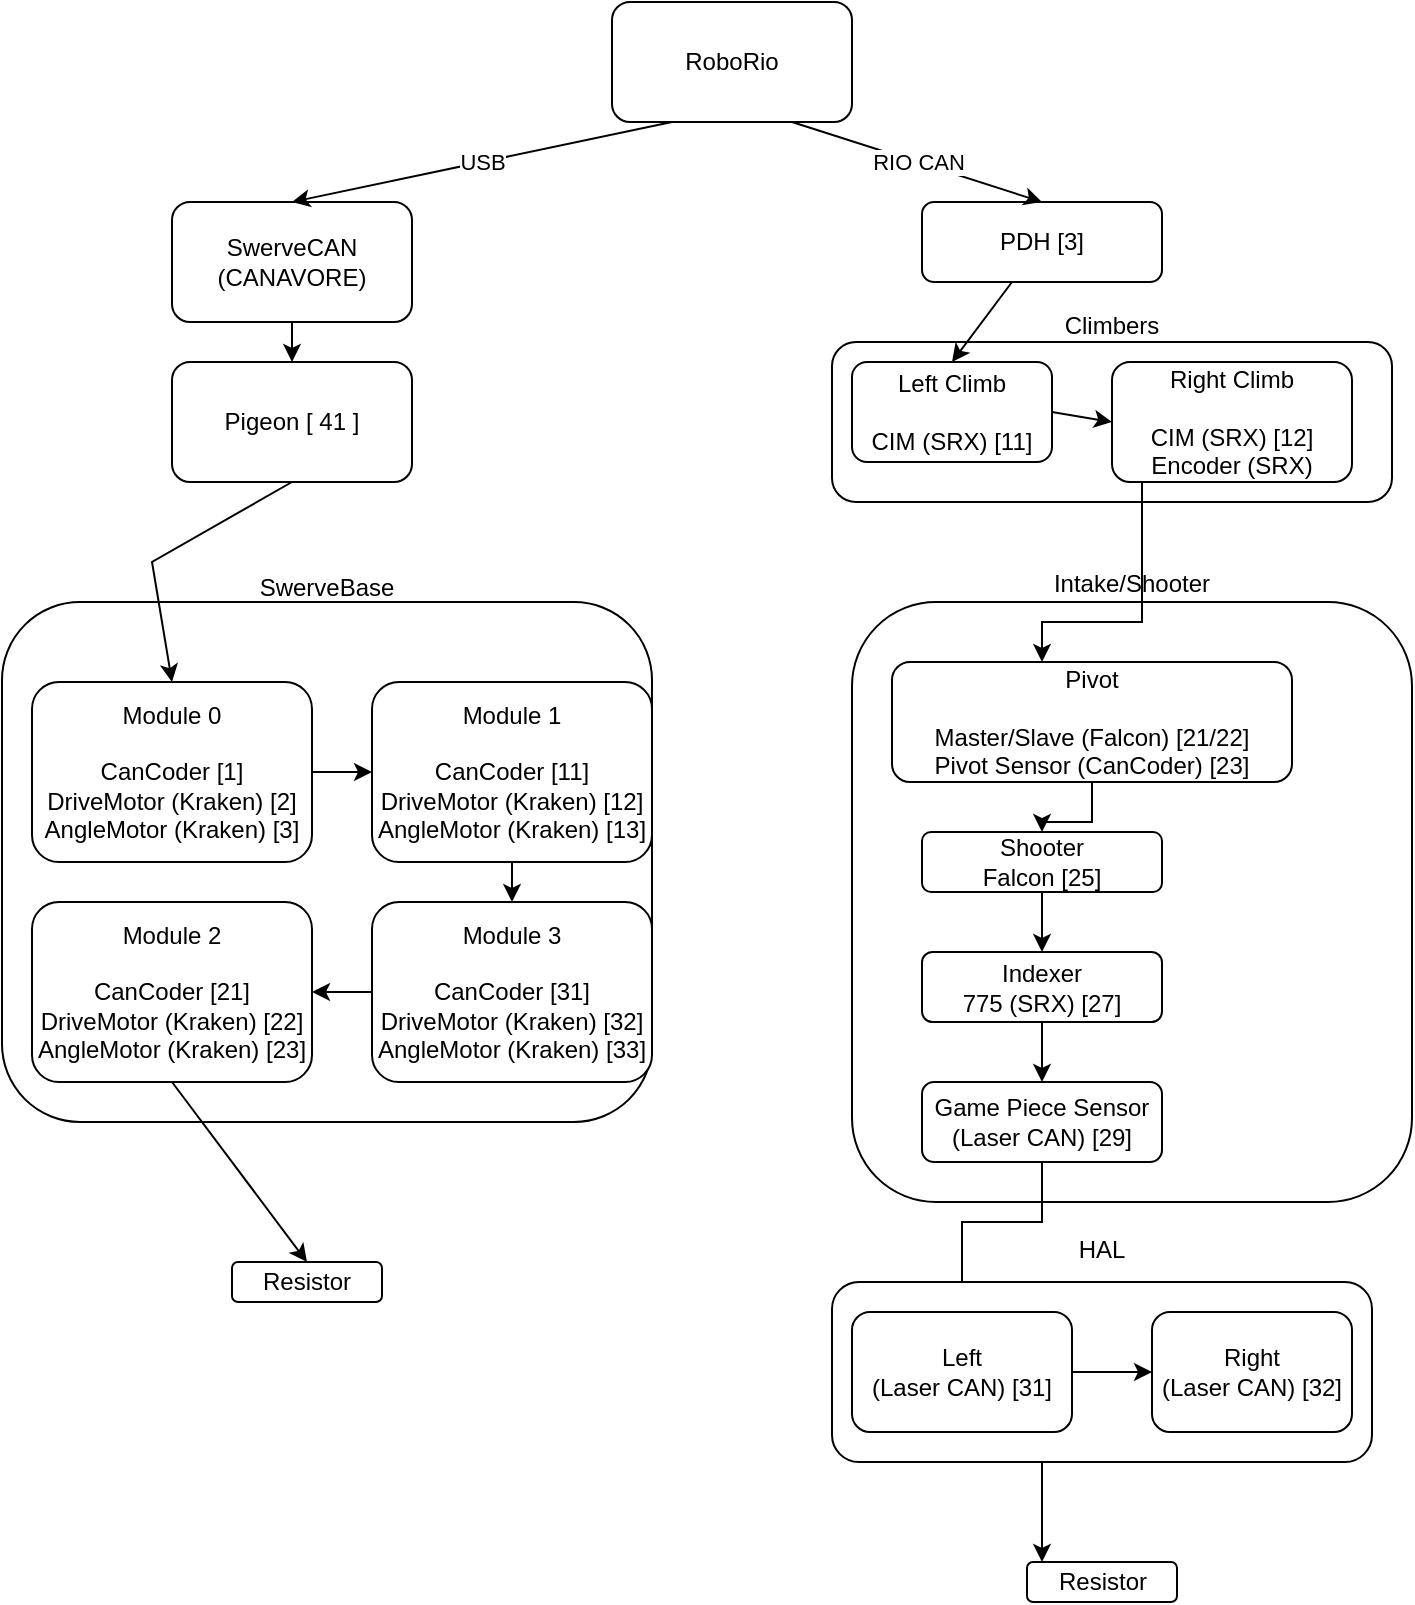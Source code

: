 <mxfile>
    <diagram name="Page-1" id="ezf9kzDgLRbaJWV2NEEC">
        <mxGraphModel dx="1032" dy="805" grid="1" gridSize="10" guides="1" tooltips="1" connect="1" arrows="1" fold="1" page="1" pageScale="1" pageWidth="850" pageHeight="1100" math="0" shadow="0">
            <root>
                <mxCell id="0"/>
                <mxCell id="1" parent="0"/>
                <mxCell id="kCblFk3yUh5wosCjg6-f-1" value="RoboRio" style="rounded=1;whiteSpace=wrap;html=1;" parent="1" vertex="1">
                    <mxGeometry x="340" y="50" width="120" height="60" as="geometry"/>
                </mxCell>
                <mxCell id="kCblFk3yUh5wosCjg6-f-2" value="SwerveCAN&lt;br&gt;(CANAVORE)" style="rounded=1;whiteSpace=wrap;html=1;" parent="1" vertex="1">
                    <mxGeometry x="120" y="150" width="120" height="60" as="geometry"/>
                </mxCell>
                <mxCell id="kCblFk3yUh5wosCjg6-f-4" value="SwerveBase" style="rounded=1;whiteSpace=wrap;html=1;spacingTop=0;labelPosition=center;verticalLabelPosition=top;align=center;verticalAlign=bottom;spacing=0;" parent="1" vertex="1">
                    <mxGeometry x="35" y="350" width="325" height="260" as="geometry"/>
                </mxCell>
                <mxCell id="kCblFk3yUh5wosCjg6-f-6" value="Module 0&lt;br&gt;&lt;br&gt;CanCoder [1]&lt;br&gt;DriveMotor (Kraken) [2]&lt;br&gt;AngleMotor (Kraken) [3]" style="rounded=1;whiteSpace=wrap;html=1;" parent="1" vertex="1">
                    <mxGeometry x="50" y="390" width="140" height="90" as="geometry"/>
                </mxCell>
                <mxCell id="kCblFk3yUh5wosCjg6-f-9" value="Module 1&lt;br&gt;&lt;br&gt;CanCoder [11]&lt;br&gt;DriveMotor (Kraken) [12]&lt;br&gt;AngleMotor (Kraken) [13]" style="rounded=1;whiteSpace=wrap;html=1;" parent="1" vertex="1">
                    <mxGeometry x="220" y="390" width="140" height="90" as="geometry"/>
                </mxCell>
                <mxCell id="kCblFk3yUh5wosCjg6-f-10" value="Module 2&lt;br&gt;&lt;br&gt;CanCoder [21]&lt;br&gt;DriveMotor (Kraken) [22]&lt;br&gt;AngleMotor (Kraken) [23]" style="rounded=1;whiteSpace=wrap;html=1;" parent="1" vertex="1">
                    <mxGeometry x="50" y="500" width="140" height="90" as="geometry"/>
                </mxCell>
                <mxCell id="kCblFk3yUh5wosCjg6-f-11" value="Module 3&lt;br&gt;&lt;br&gt;CanCoder [31]&lt;br&gt;DriveMotor (Kraken) [32]&lt;br&gt;AngleMotor (Kraken) [33]" style="rounded=1;whiteSpace=wrap;html=1;" parent="1" vertex="1">
                    <mxGeometry x="220" y="500" width="140" height="90" as="geometry"/>
                </mxCell>
                <mxCell id="kCblFk3yUh5wosCjg6-f-12" value="Pigeon [ 41 ]" style="rounded=1;whiteSpace=wrap;html=1;" parent="1" vertex="1">
                    <mxGeometry x="120" y="230" width="120" height="60" as="geometry"/>
                </mxCell>
                <mxCell id="kCblFk3yUh5wosCjg6-f-16" value="PDH [3]" style="rounded=1;whiteSpace=wrap;html=1;" parent="1" vertex="1">
                    <mxGeometry x="495" y="150" width="120" height="40" as="geometry"/>
                </mxCell>
                <mxCell id="kCblFk3yUh5wosCjg6-f-17" value="" style="endArrow=classic;html=1;rounded=0;exitX=0.75;exitY=1;exitDx=0;exitDy=0;entryX=0.5;entryY=0;entryDx=0;entryDy=0;" parent="1" source="kCblFk3yUh5wosCjg6-f-1" target="kCblFk3yUh5wosCjg6-f-16" edge="1">
                    <mxGeometry relative="1" as="geometry">
                        <mxPoint x="470" y="190" as="sourcePoint"/>
                        <mxPoint x="570" y="210" as="targetPoint"/>
                    </mxGeometry>
                </mxCell>
                <mxCell id="kCblFk3yUh5wosCjg6-f-18" value="RIO CAN" style="edgeLabel;resizable=0;html=1;align=center;verticalAlign=middle;" parent="kCblFk3yUh5wosCjg6-f-17" connectable="0" vertex="1">
                    <mxGeometry relative="1" as="geometry"/>
                </mxCell>
                <mxCell id="kCblFk3yUh5wosCjg6-f-19" value="" style="endArrow=classic;html=1;rounded=0;exitX=0.25;exitY=1;exitDx=0;exitDy=0;entryX=0.5;entryY=0;entryDx=0;entryDy=0;" parent="1" source="kCblFk3yUh5wosCjg6-f-1" target="kCblFk3yUh5wosCjg6-f-2" edge="1">
                    <mxGeometry relative="1" as="geometry">
                        <mxPoint x="270" y="140" as="sourcePoint"/>
                        <mxPoint x="370" y="140" as="targetPoint"/>
                    </mxGeometry>
                </mxCell>
                <mxCell id="kCblFk3yUh5wosCjg6-f-20" value="USB" style="edgeLabel;resizable=0;html=1;align=center;verticalAlign=middle;" parent="kCblFk3yUh5wosCjg6-f-19" connectable="0" vertex="1">
                    <mxGeometry relative="1" as="geometry"/>
                </mxCell>
                <mxCell id="kCblFk3yUh5wosCjg6-f-23" value="" style="endArrow=classic;html=1;rounded=0;exitX=0.5;exitY=1;exitDx=0;exitDy=0;entryX=0.5;entryY=0;entryDx=0;entryDy=0;" parent="1" source="kCblFk3yUh5wosCjg6-f-2" target="kCblFk3yUh5wosCjg6-f-12" edge="1">
                    <mxGeometry width="50" height="50" relative="1" as="geometry">
                        <mxPoint x="380" y="250" as="sourcePoint"/>
                        <mxPoint x="430" y="200" as="targetPoint"/>
                    </mxGeometry>
                </mxCell>
                <mxCell id="kCblFk3yUh5wosCjg6-f-25" value="" style="endArrow=classic;html=1;rounded=0;exitX=0.5;exitY=1;exitDx=0;exitDy=0;entryX=0.5;entryY=0;entryDx=0;entryDy=0;" parent="1" source="kCblFk3yUh5wosCjg6-f-12" target="kCblFk3yUh5wosCjg6-f-6" edge="1">
                    <mxGeometry width="50" height="50" relative="1" as="geometry">
                        <mxPoint x="370" y="330" as="sourcePoint"/>
                        <mxPoint x="420" y="280" as="targetPoint"/>
                        <Array as="points">
                            <mxPoint x="110" y="330"/>
                        </Array>
                    </mxGeometry>
                </mxCell>
                <mxCell id="kCblFk3yUh5wosCjg6-f-26" value="" style="endArrow=classic;html=1;rounded=0;exitX=1;exitY=0.5;exitDx=0;exitDy=0;" parent="1" source="kCblFk3yUh5wosCjg6-f-6" target="kCblFk3yUh5wosCjg6-f-9" edge="1">
                    <mxGeometry width="50" height="50" relative="1" as="geometry">
                        <mxPoint x="340" y="360" as="sourcePoint"/>
                        <mxPoint x="390" y="310" as="targetPoint"/>
                    </mxGeometry>
                </mxCell>
                <mxCell id="kCblFk3yUh5wosCjg6-f-27" value="" style="endArrow=classic;html=1;rounded=0;exitX=0.5;exitY=1;exitDx=0;exitDy=0;entryX=0.5;entryY=0;entryDx=0;entryDy=0;" parent="1" source="kCblFk3yUh5wosCjg6-f-9" target="kCblFk3yUh5wosCjg6-f-11" edge="1">
                    <mxGeometry width="50" height="50" relative="1" as="geometry">
                        <mxPoint x="410" y="460" as="sourcePoint"/>
                        <mxPoint x="460" y="410" as="targetPoint"/>
                    </mxGeometry>
                </mxCell>
                <mxCell id="kCblFk3yUh5wosCjg6-f-28" value="" style="endArrow=classic;html=1;rounded=0;exitX=0;exitY=0.5;exitDx=0;exitDy=0;entryX=1;entryY=0.5;entryDx=0;entryDy=0;" parent="1" source="kCblFk3yUh5wosCjg6-f-11" target="kCblFk3yUh5wosCjg6-f-10" edge="1">
                    <mxGeometry width="50" height="50" relative="1" as="geometry">
                        <mxPoint x="390" y="490" as="sourcePoint"/>
                        <mxPoint x="440" y="440" as="targetPoint"/>
                    </mxGeometry>
                </mxCell>
                <mxCell id="kCblFk3yUh5wosCjg6-f-29" value="Resistor" style="rounded=1;whiteSpace=wrap;html=1;" parent="1" vertex="1">
                    <mxGeometry x="150" y="680" width="75" height="20" as="geometry"/>
                </mxCell>
                <mxCell id="kCblFk3yUh5wosCjg6-f-30" value="" style="endArrow=classic;html=1;rounded=0;exitX=0.5;exitY=1;exitDx=0;exitDy=0;entryX=0.5;entryY=0;entryDx=0;entryDy=0;" parent="1" source="kCblFk3yUh5wosCjg6-f-10" target="kCblFk3yUh5wosCjg6-f-29" edge="1">
                    <mxGeometry width="50" height="50" relative="1" as="geometry">
                        <mxPoint x="390" y="490" as="sourcePoint"/>
                        <mxPoint x="440" y="440" as="targetPoint"/>
                    </mxGeometry>
                </mxCell>
                <mxCell id="kCblFk3yUh5wosCjg6-f-31" value="Resistor" style="rounded=1;whiteSpace=wrap;html=1;" parent="1" vertex="1">
                    <mxGeometry x="547.5" y="830" width="75" height="20" as="geometry"/>
                </mxCell>
                <mxCell id="kCblFk3yUh5wosCjg6-f-32" value="&lt;p style=&quot;line-height: 120%;&quot;&gt;Climbers&lt;/p&gt;" style="rounded=1;whiteSpace=wrap;html=1;spacingTop=0;labelPosition=center;verticalLabelPosition=top;align=center;verticalAlign=bottom;spacing=-11;" parent="1" vertex="1">
                    <mxGeometry x="450" y="220" width="280" height="80" as="geometry"/>
                </mxCell>
                <mxCell id="kCblFk3yUh5wosCjg6-f-33" value="Intake/Shooter" style="rounded=1;fontColor=default;whiteSpace=wrap;html=1;spacingTop=-5;labelPosition=center;verticalLabelPosition=top;align=center;verticalAlign=bottom;" parent="1" vertex="1">
                    <mxGeometry x="460" y="350" width="280" height="300" as="geometry"/>
                </mxCell>
                <mxCell id="kCblFk3yUh5wosCjg6-f-34" value="Left Climb&lt;br&gt;&lt;br&gt;CIM (SRX) [11]" style="rounded=1;whiteSpace=wrap;html=1;" parent="1" vertex="1">
                    <mxGeometry x="460" y="230" width="100" height="50" as="geometry"/>
                </mxCell>
                <mxCell id="kCblFk3yUh5wosCjg6-f-48" value="" style="edgeStyle=orthogonalEdgeStyle;rounded=0;orthogonalLoop=1;jettySize=auto;html=1;" parent="1" source="kCblFk3yUh5wosCjg6-f-35" target="kCblFk3yUh5wosCjg6-f-36" edge="1">
                    <mxGeometry relative="1" as="geometry">
                        <Array as="points">
                            <mxPoint x="605" y="360"/>
                            <mxPoint x="555" y="360"/>
                        </Array>
                    </mxGeometry>
                </mxCell>
                <mxCell id="kCblFk3yUh5wosCjg6-f-35" value="Right Climb&lt;br&gt;&lt;br&gt;CIM (SRX) [12]&lt;br&gt;Encoder (SRX)" style="rounded=1;whiteSpace=wrap;html=1;" parent="1" vertex="1">
                    <mxGeometry x="590" y="230" width="120" height="60" as="geometry"/>
                </mxCell>
                <mxCell id="kCblFk3yUh5wosCjg6-f-51" value="" style="edgeStyle=orthogonalEdgeStyle;rounded=0;orthogonalLoop=1;jettySize=auto;html=1;" parent="1" source="kCblFk3yUh5wosCjg6-f-36" target="kCblFk3yUh5wosCjg6-f-37" edge="1">
                    <mxGeometry relative="1" as="geometry"/>
                </mxCell>
                <mxCell id="kCblFk3yUh5wosCjg6-f-36" value="Pivot&lt;br&gt;&lt;br&gt;Master/Slave (Falcon) [21/22]&lt;br&gt;Pivot Sensor (CanCoder) [23]" style="rounded=1;whiteSpace=wrap;html=1;" parent="1" vertex="1">
                    <mxGeometry x="480" y="380" width="200" height="60" as="geometry"/>
                </mxCell>
                <mxCell id="kCblFk3yUh5wosCjg6-f-54" value="" style="edgeStyle=orthogonalEdgeStyle;rounded=0;orthogonalLoop=1;jettySize=auto;html=1;" parent="1" source="kCblFk3yUh5wosCjg6-f-37" target="kCblFk3yUh5wosCjg6-f-40" edge="1">
                    <mxGeometry relative="1" as="geometry"/>
                </mxCell>
                <mxCell id="kCblFk3yUh5wosCjg6-f-37" value="Shooter&lt;br&gt;Falcon [25]" style="rounded=1;whiteSpace=wrap;html=1;" parent="1" vertex="1">
                    <mxGeometry x="495" y="465" width="120" height="30" as="geometry"/>
                </mxCell>
                <mxCell id="kCblFk3yUh5wosCjg6-f-56" value="" style="edgeStyle=orthogonalEdgeStyle;rounded=0;orthogonalLoop=1;jettySize=auto;html=1;" parent="1" source="kCblFk3yUh5wosCjg6-f-40" target="kCblFk3yUh5wosCjg6-f-42" edge="1">
                    <mxGeometry relative="1" as="geometry"/>
                </mxCell>
                <mxCell id="kCblFk3yUh5wosCjg6-f-40" value="Indexer&lt;br&gt;775 (SRX) [27]" style="rounded=1;whiteSpace=wrap;html=1;" parent="1" vertex="1">
                    <mxGeometry x="495" y="525" width="120" height="35" as="geometry"/>
                </mxCell>
                <mxCell id="kCblFk3yUh5wosCjg6-f-57" value="" style="edgeStyle=orthogonalEdgeStyle;rounded=0;orthogonalLoop=1;jettySize=auto;html=1;entryX=0.5;entryY=0;entryDx=0;entryDy=0;" parent="1" source="kCblFk3yUh5wosCjg6-f-42" target="kCblFk3yUh5wosCjg6-f-60" edge="1">
                    <mxGeometry relative="1" as="geometry">
                        <Array as="points">
                            <mxPoint x="555" y="660"/>
                            <mxPoint x="515" y="660"/>
                        </Array>
                        <mxPoint x="390" y="670" as="targetPoint"/>
                    </mxGeometry>
                </mxCell>
                <mxCell id="kCblFk3yUh5wosCjg6-f-42" value="Game Piece Sensor&lt;br&gt;(Laser CAN) [29]" style="rounded=1;whiteSpace=wrap;html=1;" parent="1" vertex="1">
                    <mxGeometry x="495" y="590" width="120" height="40" as="geometry"/>
                </mxCell>
                <mxCell id="kCblFk3yUh5wosCjg6-f-45" value="" style="endArrow=classic;html=1;rounded=0;exitX=1;exitY=0.5;exitDx=0;exitDy=0;entryX=0;entryY=0.5;entryDx=0;entryDy=0;" parent="1" source="kCblFk3yUh5wosCjg6-f-34" target="kCblFk3yUh5wosCjg6-f-35" edge="1">
                    <mxGeometry width="50" height="50" relative="1" as="geometry">
                        <mxPoint x="370" y="280" as="sourcePoint"/>
                        <mxPoint x="420" y="230" as="targetPoint"/>
                    </mxGeometry>
                </mxCell>
                <mxCell id="kCblFk3yUh5wosCjg6-f-58" value="" style="edgeStyle=orthogonalEdgeStyle;rounded=0;orthogonalLoop=1;jettySize=auto;html=1;exitX=0.356;exitY=0.982;exitDx=0;exitDy=0;exitPerimeter=0;" parent="1" source="kCblFk3yUh5wosCjg6-f-46" target="kCblFk3yUh5wosCjg6-f-31" edge="1">
                    <mxGeometry relative="1" as="geometry">
                        <Array as="points">
                            <mxPoint x="555" y="749"/>
                        </Array>
                    </mxGeometry>
                </mxCell>
                <mxCell id="kCblFk3yUh5wosCjg6-f-46" value="HAL" style="rounded=1;whiteSpace=wrap;html=1;labelPosition=center;verticalLabelPosition=top;align=center;verticalAlign=bottom;spacing=9;" parent="1" vertex="1">
                    <mxGeometry x="450" y="690" width="270" height="90" as="geometry"/>
                </mxCell>
                <mxCell id="kCblFk3yUh5wosCjg6-f-60" value="Left&lt;br&gt;(Laser CAN) [31]" style="rounded=1;whiteSpace=wrap;html=1;" parent="1" vertex="1">
                    <mxGeometry x="460" y="705" width="110" height="60" as="geometry"/>
                </mxCell>
                <mxCell id="kCblFk3yUh5wosCjg6-f-61" value="Right&lt;br&gt;(Laser CAN) [32]" style="rounded=1;whiteSpace=wrap;html=1;" parent="1" vertex="1">
                    <mxGeometry x="610" y="705" width="100" height="60" as="geometry"/>
                </mxCell>
                <mxCell id="kCblFk3yUh5wosCjg6-f-62" value="" style="endArrow=classic;html=1;rounded=0;exitX=1;exitY=0.5;exitDx=0;exitDy=0;entryX=0;entryY=0.5;entryDx=0;entryDy=0;" parent="1" source="kCblFk3yUh5wosCjg6-f-60" target="kCblFk3yUh5wosCjg6-f-61" edge="1">
                    <mxGeometry width="50" height="50" relative="1" as="geometry">
                        <mxPoint x="320" y="750" as="sourcePoint"/>
                        <mxPoint x="370" y="700" as="targetPoint"/>
                    </mxGeometry>
                </mxCell>
                <mxCell id="kCblFk3yUh5wosCjg6-f-63" value="" style="endArrow=classic;html=1;rounded=0;entryX=0.5;entryY=0;entryDx=0;entryDy=0;" parent="1" source="kCblFk3yUh5wosCjg6-f-16" target="kCblFk3yUh5wosCjg6-f-34" edge="1">
                    <mxGeometry width="50" height="50" relative="1" as="geometry">
                        <mxPoint x="380" y="280" as="sourcePoint"/>
                        <mxPoint x="430" y="230" as="targetPoint"/>
                    </mxGeometry>
                </mxCell>
            </root>
        </mxGraphModel>
    </diagram>
</mxfile>